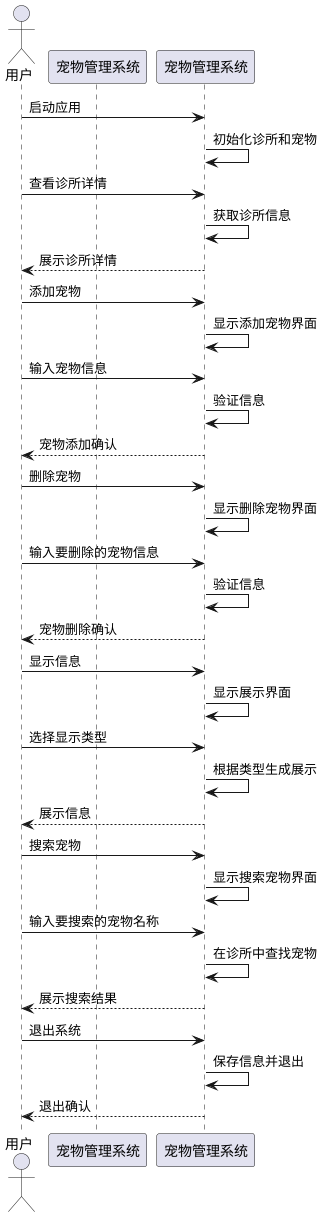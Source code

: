 @startuml
'https://plantuml.com/sequence-diagram

@startuml
actor 用户
participant "宠物管理系统" as PMS

用户 -> 宠物管理系统: 启动应用
宠物管理系统 -> 宠物管理系统: 初始化诊所和宠物
用户 -> 宠物管理系统: 查看诊所详情
宠物管理系统 -> 宠物管理系统: 获取诊所信息
宠物管理系统 --> 用户: 展示诊所详情

用户 -> 宠物管理系统: 添加宠物
宠物管理系统 -> 宠物管理系统: 显示添加宠物界面
用户 -> 宠物管理系统: 输入宠物信息
宠物管理系统 -> 宠物管理系统: 验证信息
宠物管理系统 --> 用户: 宠物添加确认

用户 -> 宠物管理系统: 删除宠物
宠物管理系统 -> 宠物管理系统: 显示删除宠物界面
用户 -> 宠物管理系统: 输入要删除的宠物信息
宠物管理系统 -> 宠物管理系统: 验证信息
宠物管理系统 --> 用户: 宠物删除确认

用户 -> 宠物管理系统: 显示信息
宠物管理系统 -> 宠物管理系统: 显示展示界面
用户 -> 宠物管理系统: 选择显示类型
宠物管理系统 -> 宠物管理系统: 根据类型生成展示
宠物管理系统 --> 用户: 展示信息

用户 -> 宠物管理系统: 搜索宠物
宠物管理系统 -> 宠物管理系统: 显示搜索宠物界面
用户 -> 宠物管理系统: 输入要搜索的宠物名称
宠物管理系统 -> 宠物管理系统: 在诊所中查找宠物
宠物管理系统 --> 用户: 展示搜索结果

用户 -> 宠物管理系统: 退出系统
宠物管理系统 -> 宠物管理系统: 保存信息并退出
宠物管理系统 --> 用户: 退出确认
@enduml

@enduml